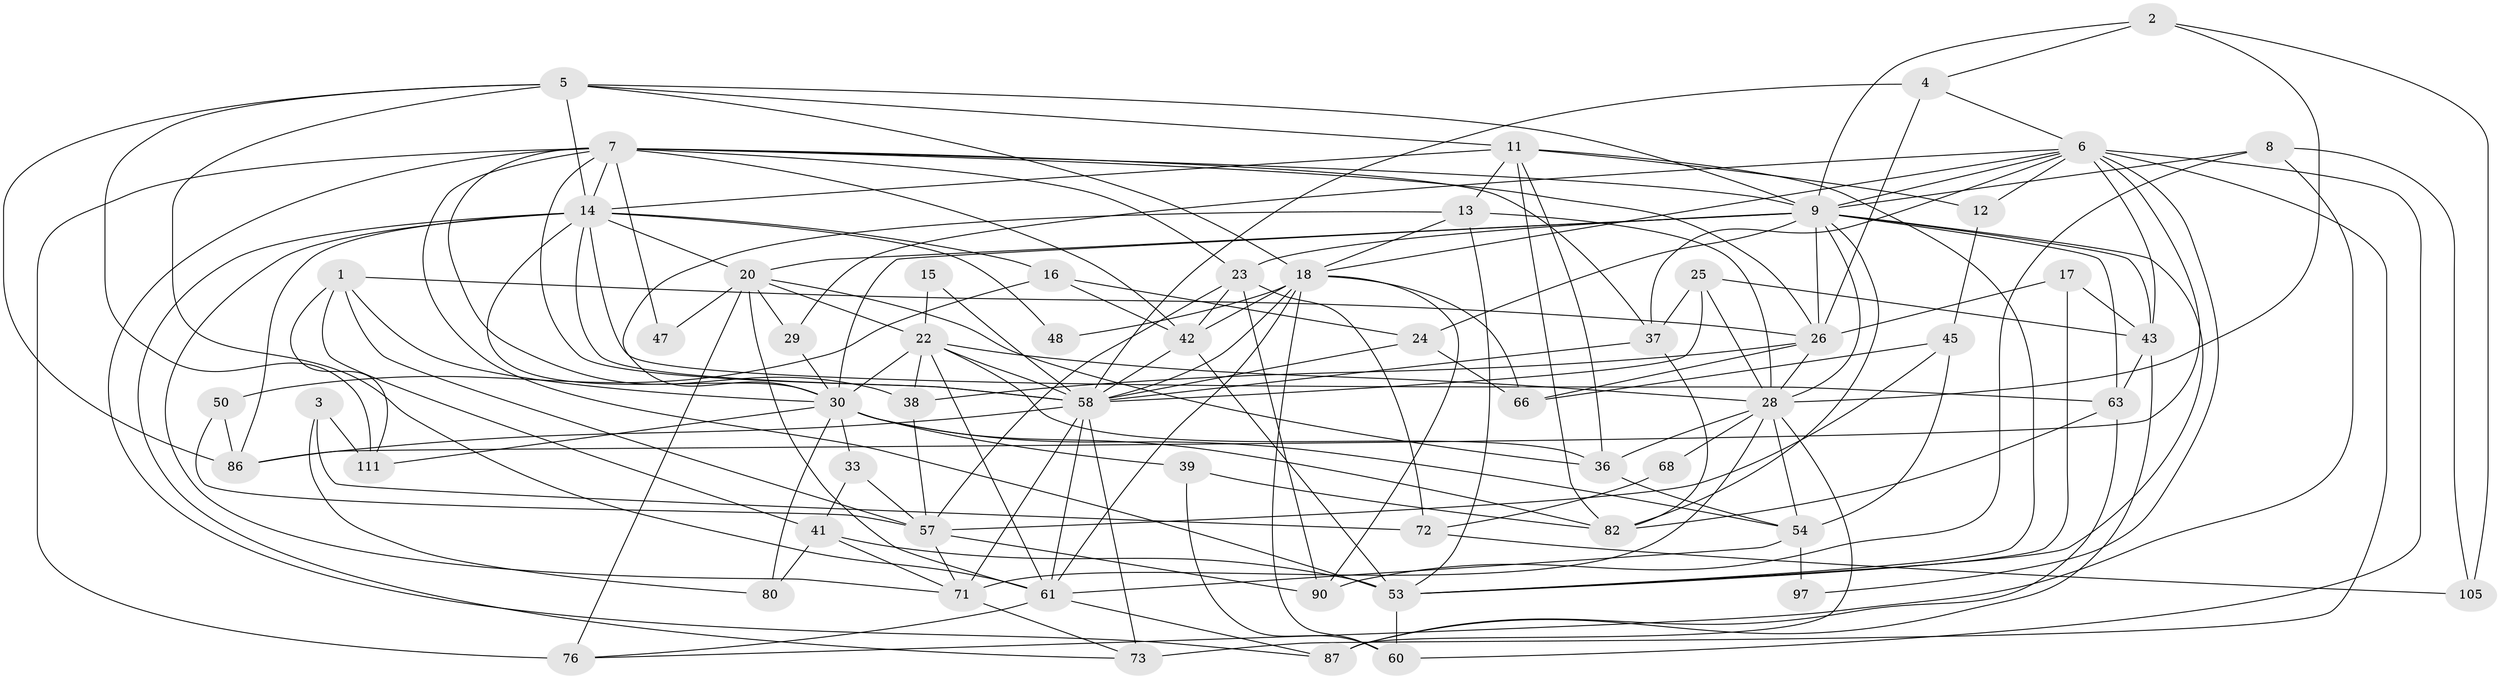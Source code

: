 // original degree distribution, {5: 0.15126050420168066, 4: 0.3025210084033613, 2: 0.12605042016806722, 7: 0.04201680672268908, 3: 0.2689075630252101, 6: 0.10084033613445378, 9: 0.008403361344537815}
// Generated by graph-tools (version 1.1) at 2025/15/03/09/25 04:15:12]
// undirected, 59 vertices, 166 edges
graph export_dot {
graph [start="1"]
  node [color=gray90,style=filled];
  1;
  2;
  3 [super="+100"];
  4;
  5;
  6 [super="+51+10"];
  7 [super="+56+40"];
  8;
  9 [super="+59+46+98"];
  11 [super="+65+21"];
  12;
  13 [super="+27"];
  14 [super="+78+19+64+44"];
  15;
  16;
  17 [super="+55"];
  18 [super="+69+95"];
  20 [super="+81"];
  22 [super="+99+31"];
  23 [super="+94+74"];
  24;
  25 [super="+101"];
  26 [super="+115"];
  28 [super="+32+88+52"];
  29;
  30 [super="+34"];
  33 [super="+79"];
  36 [super="+92"];
  37;
  38 [super="+70"];
  39;
  41 [super="+102"];
  42 [super="+103"];
  43 [super="+112"];
  45 [super="+62"];
  47;
  48;
  50;
  53 [super="+67+109"];
  54 [super="+108"];
  57 [super="+84"];
  58 [super="+77+119+93"];
  60;
  61 [super="+104+85"];
  63 [super="+106+116"];
  66;
  68;
  71 [super="+75"];
  72 [super="+96"];
  73;
  76;
  80 [super="+110"];
  82;
  86 [super="+118"];
  87;
  90;
  97;
  105 [super="+107"];
  111;
  1 -- 111;
  1 -- 57;
  1 -- 26;
  1 -- 41;
  1 -- 30;
  2 -- 4;
  2 -- 28;
  2 -- 105;
  2 -- 9;
  3 -- 111;
  3 -- 72 [weight=2];
  3 -- 80;
  4 -- 26;
  4 -- 58;
  4 -- 6;
  5 -- 111;
  5 -- 9;
  5 -- 14;
  5 -- 18;
  5 -- 61;
  5 -- 86;
  5 -- 11;
  6 -- 60;
  6 -- 12;
  6 -- 86;
  6 -- 73 [weight=2];
  6 -- 37;
  6 -- 97;
  6 -- 18;
  6 -- 9;
  6 -- 43;
  6 -- 29;
  7 -- 47;
  7 -- 37;
  7 -- 38;
  7 -- 58 [weight=2];
  7 -- 14;
  7 -- 42;
  7 -- 76;
  7 -- 53;
  7 -- 87;
  7 -- 23;
  7 -- 26;
  7 -- 9;
  8 -- 76;
  8 -- 90;
  8 -- 105;
  8 -- 9;
  9 -- 82;
  9 -- 20;
  9 -- 26;
  9 -- 30;
  9 -- 23 [weight=2];
  9 -- 63;
  9 -- 53;
  9 -- 24;
  9 -- 43;
  9 -- 28;
  11 -- 36;
  11 -- 82;
  11 -- 53;
  11 -- 12;
  11 -- 13;
  11 -- 14;
  12 -- 45;
  13 -- 28;
  13 -- 53;
  13 -- 30;
  13 -- 18;
  14 -- 63;
  14 -- 86;
  14 -- 20;
  14 -- 16;
  14 -- 48;
  14 -- 71;
  14 -- 73;
  14 -- 30;
  14 -- 58;
  15 -- 22;
  15 -- 58;
  16 -- 24;
  16 -- 42;
  16 -- 50;
  17 -- 26;
  17 -- 53;
  17 -- 43;
  18 -- 60;
  18 -- 48;
  18 -- 66;
  18 -- 58;
  18 -- 42;
  18 -- 61;
  18 -- 90;
  20 -- 29;
  20 -- 36;
  20 -- 22;
  20 -- 76;
  20 -- 47;
  20 -- 61;
  22 -- 38;
  22 -- 36 [weight=2];
  22 -- 30;
  22 -- 61;
  22 -- 28;
  22 -- 58;
  23 -- 42;
  23 -- 90;
  23 -- 57;
  23 -- 72;
  24 -- 66;
  24 -- 58;
  25 -- 43;
  25 -- 28;
  25 -- 37;
  25 -- 58;
  26 -- 38;
  26 -- 28;
  26 -- 66;
  28 -- 36;
  28 -- 54;
  28 -- 71;
  28 -- 68;
  28 -- 87;
  29 -- 30;
  30 -- 33;
  30 -- 39;
  30 -- 111;
  30 -- 80;
  30 -- 82;
  30 -- 54;
  33 -- 41;
  33 -- 57;
  36 -- 54;
  37 -- 82;
  37 -- 58;
  38 -- 57;
  39 -- 82;
  39 -- 60;
  41 -- 71;
  41 -- 53 [weight=2];
  41 -- 80;
  42 -- 53;
  42 -- 58;
  43 -- 87;
  43 -- 63;
  45 -- 54;
  45 -- 57;
  45 -- 66;
  50 -- 86;
  50 -- 57;
  53 -- 60;
  54 -- 97;
  54 -- 61;
  57 -- 71;
  57 -- 90;
  58 -- 73;
  58 -- 71;
  58 -- 61;
  58 -- 86;
  61 -- 76;
  61 -- 87;
  63 -- 87;
  63 -- 82;
  68 -- 72;
  71 -- 73;
  72 -- 105 [weight=2];
}
